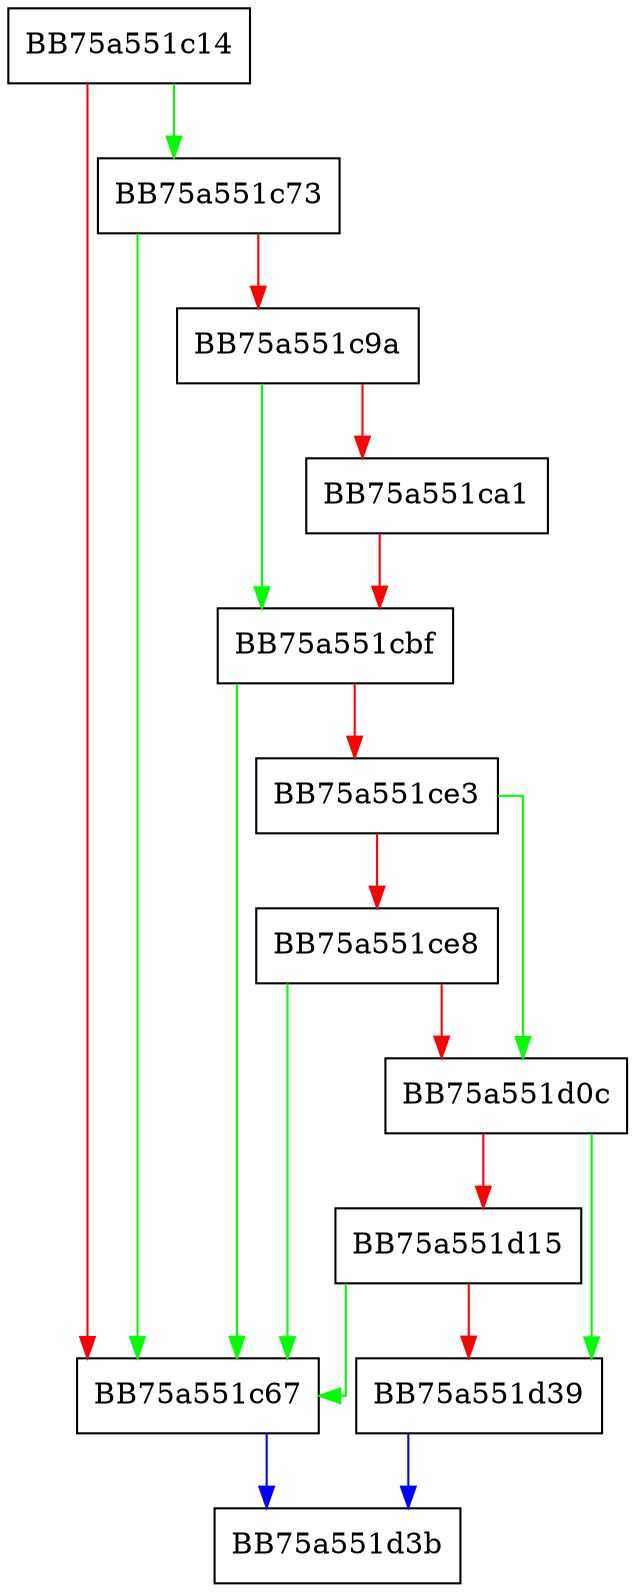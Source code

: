 digraph AddRemediationResult {
  node [shape="box"];
  graph [splines=ortho];
  BB75a551c14 -> BB75a551c73 [color="green"];
  BB75a551c14 -> BB75a551c67 [color="red"];
  BB75a551c67 -> BB75a551d3b [color="blue"];
  BB75a551c73 -> BB75a551c67 [color="green"];
  BB75a551c73 -> BB75a551c9a [color="red"];
  BB75a551c9a -> BB75a551cbf [color="green"];
  BB75a551c9a -> BB75a551ca1 [color="red"];
  BB75a551ca1 -> BB75a551cbf [color="red"];
  BB75a551cbf -> BB75a551c67 [color="green"];
  BB75a551cbf -> BB75a551ce3 [color="red"];
  BB75a551ce3 -> BB75a551d0c [color="green"];
  BB75a551ce3 -> BB75a551ce8 [color="red"];
  BB75a551ce8 -> BB75a551c67 [color="green"];
  BB75a551ce8 -> BB75a551d0c [color="red"];
  BB75a551d0c -> BB75a551d39 [color="green"];
  BB75a551d0c -> BB75a551d15 [color="red"];
  BB75a551d15 -> BB75a551c67 [color="green"];
  BB75a551d15 -> BB75a551d39 [color="red"];
  BB75a551d39 -> BB75a551d3b [color="blue"];
}